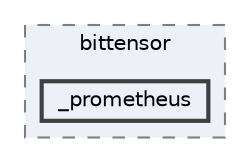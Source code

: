 digraph "/Users/macthrasher/bittensor/bittensor/_prometheus"
{
 // LATEX_PDF_SIZE
  bgcolor="transparent";
  edge [fontname=Helvetica,fontsize=10,labelfontname=Helvetica,labelfontsize=10];
  node [fontname=Helvetica,fontsize=10,shape=box,height=0.2,width=0.4];
  compound=true
  subgraph clusterdir_f169d542b9721b111e65b1075befb384 {
    graph [ bgcolor="#edf0f7", pencolor="grey50", label="bittensor", fontname=Helvetica,fontsize=10 style="filled,dashed", URL="dir_f169d542b9721b111e65b1075befb384.html",tooltip=""]
  dir_e288f390c6922865915c362bf92c15e6 [label="_prometheus", fillcolor="#edf0f7", color="grey25", style="filled,bold", URL="dir_e288f390c6922865915c362bf92c15e6.html",tooltip=""];
  }
}
